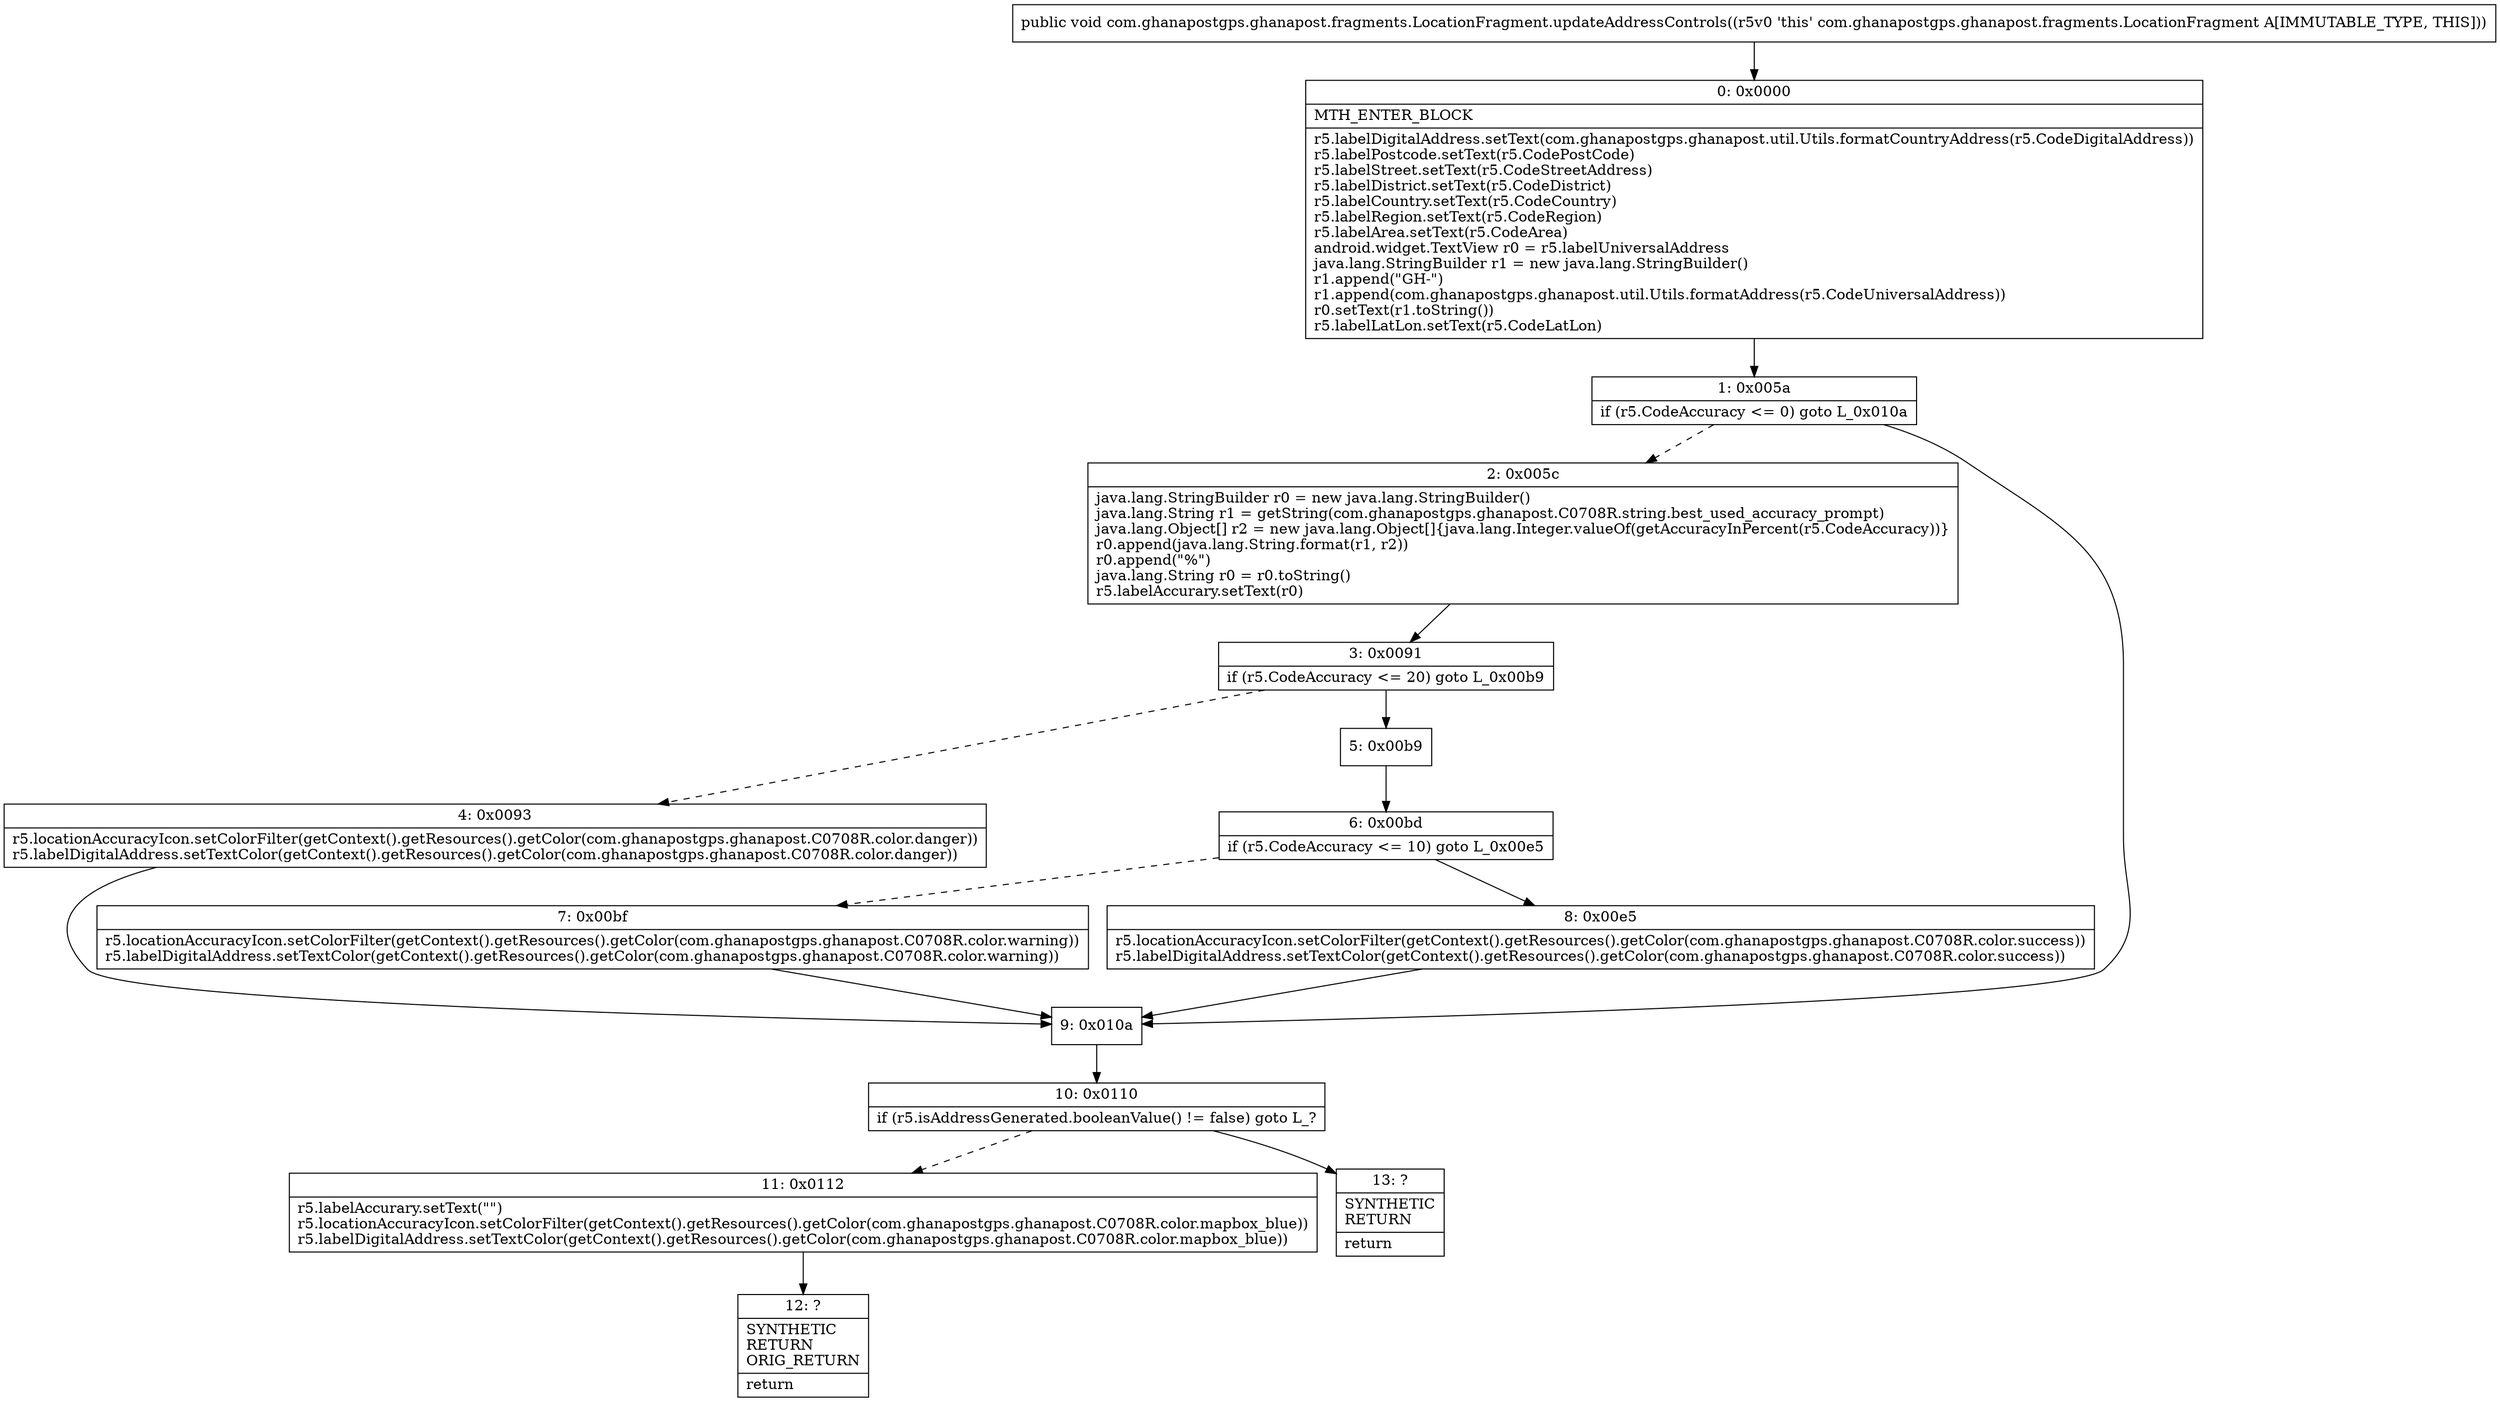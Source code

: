 digraph "CFG forcom.ghanapostgps.ghanapost.fragments.LocationFragment.updateAddressControls()V" {
Node_0 [shape=record,label="{0\:\ 0x0000|MTH_ENTER_BLOCK\l|r5.labelDigitalAddress.setText(com.ghanapostgps.ghanapost.util.Utils.formatCountryAddress(r5.CodeDigitalAddress))\lr5.labelPostcode.setText(r5.CodePostCode)\lr5.labelStreet.setText(r5.CodeStreetAddress)\lr5.labelDistrict.setText(r5.CodeDistrict)\lr5.labelCountry.setText(r5.CodeCountry)\lr5.labelRegion.setText(r5.CodeRegion)\lr5.labelArea.setText(r5.CodeArea)\landroid.widget.TextView r0 = r5.labelUniversalAddress\ljava.lang.StringBuilder r1 = new java.lang.StringBuilder()\lr1.append(\"GH\-\")\lr1.append(com.ghanapostgps.ghanapost.util.Utils.formatAddress(r5.CodeUniversalAddress))\lr0.setText(r1.toString())\lr5.labelLatLon.setText(r5.CodeLatLon)\l}"];
Node_1 [shape=record,label="{1\:\ 0x005a|if (r5.CodeAccuracy \<= 0) goto L_0x010a\l}"];
Node_2 [shape=record,label="{2\:\ 0x005c|java.lang.StringBuilder r0 = new java.lang.StringBuilder()\ljava.lang.String r1 = getString(com.ghanapostgps.ghanapost.C0708R.string.best_used_accuracy_prompt)\ljava.lang.Object[] r2 = new java.lang.Object[]\{java.lang.Integer.valueOf(getAccuracyInPercent(r5.CodeAccuracy))\}\lr0.append(java.lang.String.format(r1, r2))\lr0.append(\"%\")\ljava.lang.String r0 = r0.toString()\lr5.labelAccurary.setText(r0)\l}"];
Node_3 [shape=record,label="{3\:\ 0x0091|if (r5.CodeAccuracy \<= 20) goto L_0x00b9\l}"];
Node_4 [shape=record,label="{4\:\ 0x0093|r5.locationAccuracyIcon.setColorFilter(getContext().getResources().getColor(com.ghanapostgps.ghanapost.C0708R.color.danger))\lr5.labelDigitalAddress.setTextColor(getContext().getResources().getColor(com.ghanapostgps.ghanapost.C0708R.color.danger))\l}"];
Node_5 [shape=record,label="{5\:\ 0x00b9}"];
Node_6 [shape=record,label="{6\:\ 0x00bd|if (r5.CodeAccuracy \<= 10) goto L_0x00e5\l}"];
Node_7 [shape=record,label="{7\:\ 0x00bf|r5.locationAccuracyIcon.setColorFilter(getContext().getResources().getColor(com.ghanapostgps.ghanapost.C0708R.color.warning))\lr5.labelDigitalAddress.setTextColor(getContext().getResources().getColor(com.ghanapostgps.ghanapost.C0708R.color.warning))\l}"];
Node_8 [shape=record,label="{8\:\ 0x00e5|r5.locationAccuracyIcon.setColorFilter(getContext().getResources().getColor(com.ghanapostgps.ghanapost.C0708R.color.success))\lr5.labelDigitalAddress.setTextColor(getContext().getResources().getColor(com.ghanapostgps.ghanapost.C0708R.color.success))\l}"];
Node_9 [shape=record,label="{9\:\ 0x010a}"];
Node_10 [shape=record,label="{10\:\ 0x0110|if (r5.isAddressGenerated.booleanValue() != false) goto L_?\l}"];
Node_11 [shape=record,label="{11\:\ 0x0112|r5.labelAccurary.setText(\"\")\lr5.locationAccuracyIcon.setColorFilter(getContext().getResources().getColor(com.ghanapostgps.ghanapost.C0708R.color.mapbox_blue))\lr5.labelDigitalAddress.setTextColor(getContext().getResources().getColor(com.ghanapostgps.ghanapost.C0708R.color.mapbox_blue))\l}"];
Node_12 [shape=record,label="{12\:\ ?|SYNTHETIC\lRETURN\lORIG_RETURN\l|return\l}"];
Node_13 [shape=record,label="{13\:\ ?|SYNTHETIC\lRETURN\l|return\l}"];
MethodNode[shape=record,label="{public void com.ghanapostgps.ghanapost.fragments.LocationFragment.updateAddressControls((r5v0 'this' com.ghanapostgps.ghanapost.fragments.LocationFragment A[IMMUTABLE_TYPE, THIS])) }"];
MethodNode -> Node_0;
Node_0 -> Node_1;
Node_1 -> Node_2[style=dashed];
Node_1 -> Node_9;
Node_2 -> Node_3;
Node_3 -> Node_4[style=dashed];
Node_3 -> Node_5;
Node_4 -> Node_9;
Node_5 -> Node_6;
Node_6 -> Node_7[style=dashed];
Node_6 -> Node_8;
Node_7 -> Node_9;
Node_8 -> Node_9;
Node_9 -> Node_10;
Node_10 -> Node_11[style=dashed];
Node_10 -> Node_13;
Node_11 -> Node_12;
}

